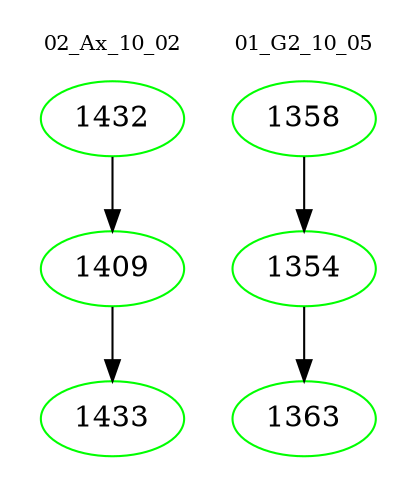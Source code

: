digraph{
subgraph cluster_0 {
color = white
label = "02_Ax_10_02";
fontsize=10;
T0_1432 [label="1432", color="green"]
T0_1432 -> T0_1409 [color="black"]
T0_1409 [label="1409", color="green"]
T0_1409 -> T0_1433 [color="black"]
T0_1433 [label="1433", color="green"]
}
subgraph cluster_1 {
color = white
label = "01_G2_10_05";
fontsize=10;
T1_1358 [label="1358", color="green"]
T1_1358 -> T1_1354 [color="black"]
T1_1354 [label="1354", color="green"]
T1_1354 -> T1_1363 [color="black"]
T1_1363 [label="1363", color="green"]
}
}
